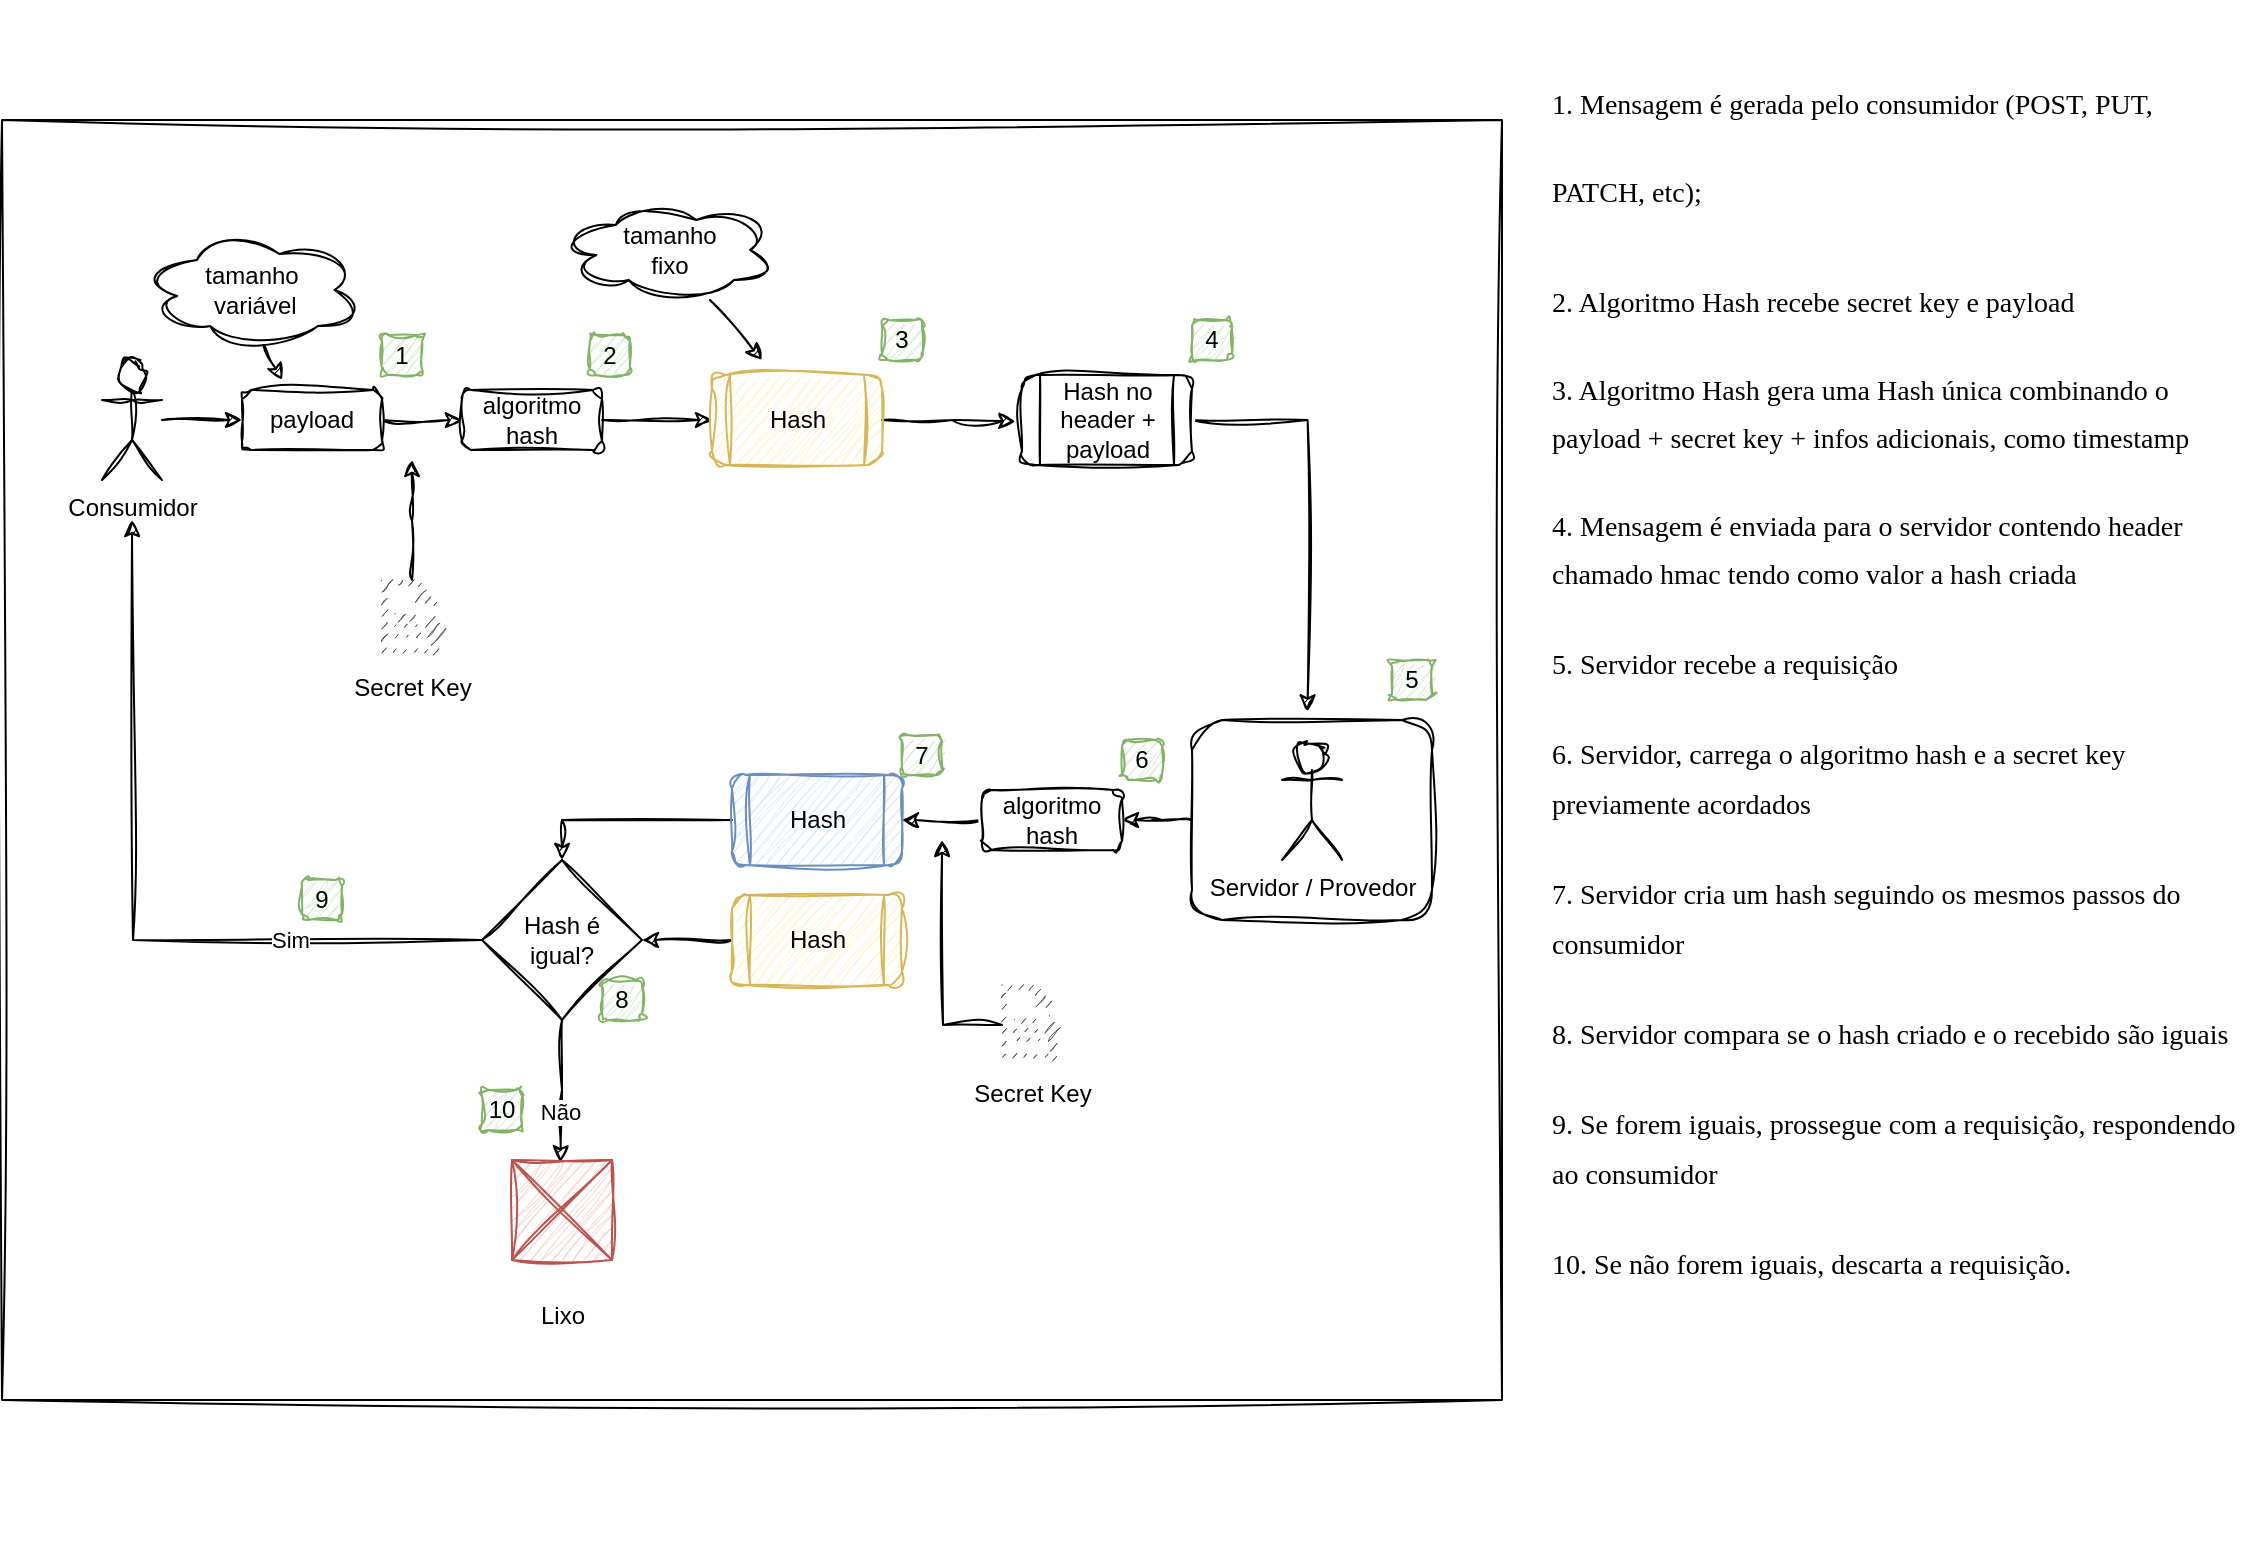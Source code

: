 <mxfile version="21.6.6" type="github">
  <diagram name="Page-1" id="LZB9dBl9Maga8fnUNB1n">
    <mxGraphModel dx="1461" dy="935" grid="1" gridSize="10" guides="1" tooltips="1" connect="1" arrows="1" fold="1" page="1" pageScale="1" pageWidth="1169" pageHeight="827" math="0" shadow="0">
      <root>
        <mxCell id="0" />
        <mxCell id="1" parent="0" />
        <mxCell id="qlPzjvzechH_z4hfrzgc-66" value="" style="whiteSpace=wrap;html=1;sketch=1;hachureGap=4;jiggle=2;curveFitting=1;fontFamily=Architects Daughter;fontSource=https%3A%2F%2Ffonts.googleapis.com%2Fcss%3Ffamily%3DArchitects%2BDaughter;fontSize=20;" vertex="1" parent="1">
          <mxGeometry x="40" y="100" width="750" height="640" as="geometry" />
        </mxCell>
        <mxCell id="qlPzjvzechH_z4hfrzgc-38" style="edgeStyle=orthogonalEdgeStyle;rounded=0;orthogonalLoop=1;jettySize=auto;html=1;entryX=1;entryY=0.5;entryDx=0;entryDy=0;sketch=1;curveFitting=1;jiggle=2;" edge="1" parent="1" source="qlPzjvzechH_z4hfrzgc-28" target="qlPzjvzechH_z4hfrzgc-36">
          <mxGeometry relative="1" as="geometry" />
        </mxCell>
        <mxCell id="qlPzjvzechH_z4hfrzgc-28" value="" style="rounded=1;whiteSpace=wrap;html=1;sketch=1;curveFitting=1;jiggle=2;" vertex="1" parent="1">
          <mxGeometry x="635" y="400" width="120" height="100" as="geometry" />
        </mxCell>
        <mxCell id="qlPzjvzechH_z4hfrzgc-8" style="edgeStyle=orthogonalEdgeStyle;rounded=0;orthogonalLoop=1;jettySize=auto;html=1;entryX=0;entryY=0.5;entryDx=0;entryDy=0;sketch=1;curveFitting=1;jiggle=2;" edge="1" parent="1" source="qlPzjvzechH_z4hfrzgc-1" target="qlPzjvzechH_z4hfrzgc-5">
          <mxGeometry relative="1" as="geometry" />
        </mxCell>
        <mxCell id="qlPzjvzechH_z4hfrzgc-1" value="Consumidor" style="shape=umlActor;verticalLabelPosition=bottom;verticalAlign=top;html=1;outlineConnect=0;sketch=1;curveFitting=1;jiggle=2;" vertex="1" parent="1">
          <mxGeometry x="90" y="220" width="30" height="60" as="geometry" />
        </mxCell>
        <mxCell id="qlPzjvzechH_z4hfrzgc-2" value="Servidor / Provedor" style="shape=umlActor;verticalLabelPosition=bottom;verticalAlign=top;html=1;outlineConnect=0;sketch=1;curveFitting=1;jiggle=2;" vertex="1" parent="1">
          <mxGeometry x="680" y="410" width="30" height="60" as="geometry" />
        </mxCell>
        <mxCell id="qlPzjvzechH_z4hfrzgc-9" style="edgeStyle=orthogonalEdgeStyle;rounded=0;orthogonalLoop=1;jettySize=auto;html=1;entryX=0;entryY=0.5;entryDx=0;entryDy=0;sketch=1;curveFitting=1;jiggle=2;" edge="1" parent="1" source="qlPzjvzechH_z4hfrzgc-5" target="qlPzjvzechH_z4hfrzgc-7">
          <mxGeometry relative="1" as="geometry" />
        </mxCell>
        <mxCell id="qlPzjvzechH_z4hfrzgc-5" value="payload" style="rounded=1;whiteSpace=wrap;html=1;sketch=1;curveFitting=1;jiggle=2;" vertex="1" parent="1">
          <mxGeometry x="160" y="235" width="70" height="30" as="geometry" />
        </mxCell>
        <mxCell id="qlPzjvzechH_z4hfrzgc-12" style="edgeStyle=orthogonalEdgeStyle;rounded=0;orthogonalLoop=1;jettySize=auto;html=1;sketch=1;curveFitting=1;jiggle=2;" edge="1" parent="1" source="qlPzjvzechH_z4hfrzgc-6">
          <mxGeometry relative="1" as="geometry">
            <mxPoint x="245" y="270" as="targetPoint" />
          </mxGeometry>
        </mxCell>
        <mxCell id="qlPzjvzechH_z4hfrzgc-6" value="Secret Key" style="pointerEvents=1;shadow=0;dashed=0;html=1;strokeColor=none;fillColor=#505050;labelPosition=center;verticalLabelPosition=bottom;verticalAlign=top;outlineConnect=0;align=center;shape=mxgraph.office.concepts.file_key;sketch=1;curveFitting=1;jiggle=2;" vertex="1" parent="1">
          <mxGeometry x="230" y="330" width="30" height="40" as="geometry" />
        </mxCell>
        <mxCell id="qlPzjvzechH_z4hfrzgc-16" value="" style="edgeStyle=orthogonalEdgeStyle;rounded=0;orthogonalLoop=1;jettySize=auto;html=1;sketch=1;curveFitting=1;jiggle=2;" edge="1" parent="1" source="qlPzjvzechH_z4hfrzgc-7" target="qlPzjvzechH_z4hfrzgc-15">
          <mxGeometry relative="1" as="geometry" />
        </mxCell>
        <mxCell id="qlPzjvzechH_z4hfrzgc-7" value="algoritmo hash" style="rounded=1;whiteSpace=wrap;html=1;sketch=1;curveFitting=1;jiggle=2;" vertex="1" parent="1">
          <mxGeometry x="270" y="235" width="70" height="30" as="geometry" />
        </mxCell>
        <mxCell id="qlPzjvzechH_z4hfrzgc-13" value="" style="endArrow=classic;html=1;rounded=0;exitX=0.55;exitY=0.95;exitDx=0;exitDy=0;exitPerimeter=0;sketch=1;curveFitting=1;jiggle=2;" edge="1" parent="1" source="qlPzjvzechH_z4hfrzgc-22">
          <mxGeometry width="50" height="50" relative="1" as="geometry">
            <mxPoint x="120" y="160" as="sourcePoint" />
            <mxPoint x="180" y="230" as="targetPoint" />
          </mxGeometry>
        </mxCell>
        <mxCell id="qlPzjvzechH_z4hfrzgc-20" value="" style="edgeStyle=orthogonalEdgeStyle;rounded=0;orthogonalLoop=1;jettySize=auto;html=1;entryX=-0.039;entryY=0.513;entryDx=0;entryDy=0;entryPerimeter=0;sketch=1;curveFitting=1;jiggle=2;" edge="1" parent="1" source="qlPzjvzechH_z4hfrzgc-15" target="qlPzjvzechH_z4hfrzgc-21">
          <mxGeometry relative="1" as="geometry">
            <mxPoint x="542.5" y="250" as="targetPoint" />
          </mxGeometry>
        </mxCell>
        <mxCell id="qlPzjvzechH_z4hfrzgc-15" value="Hash" style="shape=process;whiteSpace=wrap;html=1;backgroundOutline=1;rounded=1;fillColor=#fff2cc;strokeColor=#d6b656;sketch=1;curveFitting=1;jiggle=2;" vertex="1" parent="1">
          <mxGeometry x="395" y="227.5" width="85" height="45" as="geometry" />
        </mxCell>
        <mxCell id="qlPzjvzechH_z4hfrzgc-17" value="" style="endArrow=classic;html=1;rounded=0;exitX=0.688;exitY=1;exitDx=0;exitDy=0;exitPerimeter=0;sketch=1;curveFitting=1;jiggle=2;" edge="1" parent="1" source="qlPzjvzechH_z4hfrzgc-23">
          <mxGeometry width="50" height="50" relative="1" as="geometry">
            <mxPoint x="307.5" y="165" as="sourcePoint" />
            <mxPoint x="420" y="220" as="targetPoint" />
          </mxGeometry>
        </mxCell>
        <mxCell id="qlPzjvzechH_z4hfrzgc-29" style="edgeStyle=orthogonalEdgeStyle;rounded=0;orthogonalLoop=1;jettySize=auto;html=1;entryX=0.482;entryY=-0.043;entryDx=0;entryDy=0;entryPerimeter=0;sketch=1;curveFitting=1;jiggle=2;" edge="1" parent="1" source="qlPzjvzechH_z4hfrzgc-21" target="qlPzjvzechH_z4hfrzgc-28">
          <mxGeometry relative="1" as="geometry">
            <Array as="points">
              <mxPoint x="693" y="250" />
            </Array>
          </mxGeometry>
        </mxCell>
        <mxCell id="qlPzjvzechH_z4hfrzgc-21" value="Hash no header + payload" style="shape=process;whiteSpace=wrap;html=1;backgroundOutline=1;rounded=1;sketch=1;curveFitting=1;jiggle=2;" vertex="1" parent="1">
          <mxGeometry x="550" y="227.5" width="85" height="45" as="geometry" />
        </mxCell>
        <mxCell id="qlPzjvzechH_z4hfrzgc-22" value="tamanho&lt;br&gt;&amp;nbsp;variável" style="ellipse;shape=cloud;whiteSpace=wrap;html=1;sketch=1;curveFitting=1;jiggle=2;" vertex="1" parent="1">
          <mxGeometry x="110" y="155" width="110" height="60" as="geometry" />
        </mxCell>
        <mxCell id="qlPzjvzechH_z4hfrzgc-23" value="tamanho &lt;br&gt;fixo" style="ellipse;shape=cloud;whiteSpace=wrap;html=1;sketch=1;curveFitting=1;jiggle=2;" vertex="1" parent="1">
          <mxGeometry x="320" y="140" width="107.5" height="50" as="geometry" />
        </mxCell>
        <mxCell id="qlPzjvzechH_z4hfrzgc-31" value="2" style="rounded=1;whiteSpace=wrap;html=1;fillColor=#d5e8d4;strokeColor=#82b366;sketch=1;curveFitting=1;jiggle=2;" vertex="1" parent="1">
          <mxGeometry x="334" y="207.5" width="20" height="20" as="geometry" />
        </mxCell>
        <mxCell id="qlPzjvzechH_z4hfrzgc-32" value="1" style="rounded=1;whiteSpace=wrap;html=1;fillColor=#d5e8d4;strokeColor=#82b366;sketch=1;curveFitting=1;jiggle=2;" vertex="1" parent="1">
          <mxGeometry x="230" y="207.5" width="20" height="20" as="geometry" />
        </mxCell>
        <mxCell id="qlPzjvzechH_z4hfrzgc-33" value="3" style="rounded=1;whiteSpace=wrap;html=1;fillColor=#d5e8d4;strokeColor=#82b366;sketch=1;curveFitting=1;jiggle=2;" vertex="1" parent="1">
          <mxGeometry x="480" y="200" width="20" height="20" as="geometry" />
        </mxCell>
        <mxCell id="qlPzjvzechH_z4hfrzgc-34" value="4" style="rounded=1;whiteSpace=wrap;html=1;fillColor=#d5e8d4;strokeColor=#82b366;sketch=1;curveFitting=1;jiggle=2;" vertex="1" parent="1">
          <mxGeometry x="635" y="200" width="20" height="20" as="geometry" />
        </mxCell>
        <mxCell id="qlPzjvzechH_z4hfrzgc-35" value="5" style="rounded=1;whiteSpace=wrap;html=1;fillColor=#d5e8d4;strokeColor=#82b366;sketch=1;curveFitting=1;jiggle=2;" vertex="1" parent="1">
          <mxGeometry x="735" y="370" width="20" height="20" as="geometry" />
        </mxCell>
        <mxCell id="qlPzjvzechH_z4hfrzgc-41" style="edgeStyle=orthogonalEdgeStyle;rounded=0;orthogonalLoop=1;jettySize=auto;html=1;entryX=1;entryY=0.5;entryDx=0;entryDy=0;sketch=1;curveFitting=1;jiggle=2;" edge="1" parent="1" source="qlPzjvzechH_z4hfrzgc-36" target="qlPzjvzechH_z4hfrzgc-40">
          <mxGeometry relative="1" as="geometry">
            <mxPoint x="510" y="450" as="targetPoint" />
          </mxGeometry>
        </mxCell>
        <mxCell id="qlPzjvzechH_z4hfrzgc-36" value="algoritmo hash" style="rounded=1;whiteSpace=wrap;html=1;sketch=1;curveFitting=1;jiggle=2;" vertex="1" parent="1">
          <mxGeometry x="530" y="435" width="70" height="30" as="geometry" />
        </mxCell>
        <mxCell id="qlPzjvzechH_z4hfrzgc-39" value="6" style="rounded=1;whiteSpace=wrap;html=1;fillColor=#d5e8d4;strokeColor=#82b366;sketch=1;curveFitting=1;jiggle=2;" vertex="1" parent="1">
          <mxGeometry x="600" y="410" width="20" height="20" as="geometry" />
        </mxCell>
        <mxCell id="qlPzjvzechH_z4hfrzgc-47" style="edgeStyle=orthogonalEdgeStyle;rounded=0;orthogonalLoop=1;jettySize=auto;html=1;entryX=0.5;entryY=0;entryDx=0;entryDy=0;sketch=1;curveFitting=1;jiggle=2;" edge="1" parent="1" source="qlPzjvzechH_z4hfrzgc-40" target="qlPzjvzechH_z4hfrzgc-46">
          <mxGeometry relative="1" as="geometry" />
        </mxCell>
        <mxCell id="qlPzjvzechH_z4hfrzgc-40" value="Hash" style="shape=process;whiteSpace=wrap;html=1;backgroundOutline=1;rounded=1;fillColor=#dae8fc;strokeColor=#6c8ebf;sketch=1;curveFitting=1;jiggle=2;" vertex="1" parent="1">
          <mxGeometry x="405" y="427.5" width="85" height="45" as="geometry" />
        </mxCell>
        <mxCell id="qlPzjvzechH_z4hfrzgc-42" value="7" style="rounded=1;whiteSpace=wrap;html=1;fillColor=#d5e8d4;strokeColor=#82b366;sketch=1;curveFitting=1;jiggle=2;" vertex="1" parent="1">
          <mxGeometry x="490" y="407.5" width="20" height="20" as="geometry" />
        </mxCell>
        <mxCell id="qlPzjvzechH_z4hfrzgc-51" style="edgeStyle=orthogonalEdgeStyle;rounded=0;orthogonalLoop=1;jettySize=auto;html=1;entryX=1;entryY=0.5;entryDx=0;entryDy=0;sketch=1;curveFitting=1;jiggle=2;" edge="1" parent="1" source="qlPzjvzechH_z4hfrzgc-43" target="qlPzjvzechH_z4hfrzgc-46">
          <mxGeometry relative="1" as="geometry">
            <Array as="points">
              <mxPoint x="440" y="510" />
            </Array>
          </mxGeometry>
        </mxCell>
        <mxCell id="qlPzjvzechH_z4hfrzgc-43" value="Hash" style="shape=process;whiteSpace=wrap;html=1;backgroundOutline=1;rounded=1;fillColor=#fff2cc;strokeColor=#d6b656;sketch=1;curveFitting=1;jiggle=2;" vertex="1" parent="1">
          <mxGeometry x="405" y="487.5" width="85" height="45" as="geometry" />
        </mxCell>
        <mxCell id="qlPzjvzechH_z4hfrzgc-52" style="edgeStyle=orthogonalEdgeStyle;rounded=0;orthogonalLoop=1;jettySize=auto;html=1;sketch=1;curveFitting=1;jiggle=2;" edge="1" parent="1" source="qlPzjvzechH_z4hfrzgc-46">
          <mxGeometry relative="1" as="geometry">
            <mxPoint x="105" y="300" as="targetPoint" />
          </mxGeometry>
        </mxCell>
        <mxCell id="qlPzjvzechH_z4hfrzgc-53" value="Sim" style="edgeLabel;html=1;align=center;verticalAlign=middle;resizable=0;points=[];sketch=1;curveFitting=1;jiggle=2;" vertex="1" connectable="0" parent="qlPzjvzechH_z4hfrzgc-52">
          <mxGeometry x="-0.501" relative="1" as="geometry">
            <mxPoint as="offset" />
          </mxGeometry>
        </mxCell>
        <mxCell id="qlPzjvzechH_z4hfrzgc-56" style="edgeStyle=orthogonalEdgeStyle;rounded=0;orthogonalLoop=1;jettySize=auto;html=1;entryX=0.483;entryY=0.023;entryDx=0;entryDy=0;entryPerimeter=0;sketch=1;curveFitting=1;jiggle=2;" edge="1" parent="1" source="qlPzjvzechH_z4hfrzgc-46" target="qlPzjvzechH_z4hfrzgc-55">
          <mxGeometry relative="1" as="geometry" />
        </mxCell>
        <mxCell id="qlPzjvzechH_z4hfrzgc-58" value="Não" style="edgeLabel;html=1;align=center;verticalAlign=middle;resizable=0;points=[];sketch=1;curveFitting=1;jiggle=2;" vertex="1" connectable="0" parent="qlPzjvzechH_z4hfrzgc-56">
          <mxGeometry x="0.306" relative="1" as="geometry">
            <mxPoint as="offset" />
          </mxGeometry>
        </mxCell>
        <mxCell id="qlPzjvzechH_z4hfrzgc-46" value="Hash é &lt;br&gt;igual?" style="rhombus;whiteSpace=wrap;html=1;sketch=1;curveFitting=1;jiggle=2;" vertex="1" parent="1">
          <mxGeometry x="280" y="470" width="80" height="80" as="geometry" />
        </mxCell>
        <mxCell id="qlPzjvzechH_z4hfrzgc-44" value="8" style="rounded=1;whiteSpace=wrap;html=1;fillColor=#d5e8d4;strokeColor=#82b366;sketch=1;curveFitting=1;jiggle=2;" vertex="1" parent="1">
          <mxGeometry x="340" y="530" width="20" height="20" as="geometry" />
        </mxCell>
        <mxCell id="qlPzjvzechH_z4hfrzgc-54" value="9" style="rounded=1;whiteSpace=wrap;html=1;fillColor=#d5e8d4;strokeColor=#82b366;sketch=1;curveFitting=1;jiggle=2;" vertex="1" parent="1">
          <mxGeometry x="190" y="480" width="20" height="20" as="geometry" />
        </mxCell>
        <mxCell id="qlPzjvzechH_z4hfrzgc-55" value="&lt;br&gt;Lixo" style="verticalLabelPosition=bottom;shadow=0;dashed=0;align=center;html=1;verticalAlign=top;strokeWidth=1;shape=mxgraph.mockup.graphics.simpleIcon;strokeColor=#b85450;fillColor=#f8cecc;sketch=1;curveFitting=1;jiggle=2;" vertex="1" parent="1">
          <mxGeometry x="295" y="620" width="50" height="50" as="geometry" />
        </mxCell>
        <mxCell id="qlPzjvzechH_z4hfrzgc-57" value="10" style="rounded=1;whiteSpace=wrap;html=1;fillColor=#d5e8d4;strokeColor=#82b366;sketch=1;curveFitting=1;jiggle=2;" vertex="1" parent="1">
          <mxGeometry x="280" y="585" width="20" height="20" as="geometry" />
        </mxCell>
        <mxCell id="qlPzjvzechH_z4hfrzgc-62" value="&lt;h1 style=&quot;font-size: 37px;&quot;&gt;&lt;span style=&quot;font-family: Verdana; font-size: 14px; font-weight: normal;&quot;&gt;1. Mensagem é gerada pelo consumidor (POST, PUT, PATCH, etc);&lt;/span&gt;&lt;br&gt;&lt;/h1&gt;&lt;p&gt;&lt;font face=&quot;Verdana&quot; style=&quot;font-size: 14px;&quot;&gt;2. Algoritmo Hash recebe secret key e payload&lt;/font&gt;&lt;/p&gt;&lt;p&gt;&lt;font face=&quot;Verdana&quot; style=&quot;font-size: 14px;&quot;&gt;3. Algoritmo Hash gera uma Hash única combinando o payload + secret key + infos adicionais, como timestamp&lt;/font&gt;&lt;/p&gt;&lt;p&gt;&lt;font face=&quot;Verdana&quot; style=&quot;font-size: 14px;&quot;&gt;4. Mensagem é enviada para o servidor contendo header chamado hmac tendo como valor a hash criada&lt;/font&gt;&lt;/p&gt;&lt;p&gt;&lt;font face=&quot;Verdana&quot;&gt;&lt;span style=&quot;font-size: 14px;&quot;&gt;5. Servidor recebe a requisição&lt;/span&gt;&lt;/font&gt;&lt;/p&gt;&lt;p&gt;&lt;font face=&quot;Verdana&quot;&gt;&lt;span style=&quot;font-size: 14px;&quot;&gt;6. Servidor, carrega o algoritmo hash e a secret key previamente acordados&lt;/span&gt;&lt;/font&gt;&lt;/p&gt;&lt;p&gt;&lt;font face=&quot;Verdana&quot;&gt;&lt;span style=&quot;font-size: 14px;&quot;&gt;7. Servidor cria um hash seguindo os mesmos passos do consumidor&lt;/span&gt;&lt;/font&gt;&lt;/p&gt;&lt;p&gt;&lt;font face=&quot;Verdana&quot;&gt;&lt;span style=&quot;font-size: 14px;&quot;&gt;8. Servidor compara se o hash criado e o recebido são iguais&lt;/span&gt;&lt;/font&gt;&lt;/p&gt;&lt;p&gt;&lt;font face=&quot;Verdana&quot;&gt;&lt;span style=&quot;font-size: 14px;&quot;&gt;9. Se forem iguais, prossegue com a requisição, respondendo ao consumidor&lt;/span&gt;&lt;/font&gt;&lt;/p&gt;&lt;p&gt;&lt;font face=&quot;Verdana&quot;&gt;&lt;span style=&quot;font-size: 14px;&quot;&gt;10. Se não forem iguais, descarta a requisição.&lt;/span&gt;&lt;/font&gt;&lt;/p&gt;" style="text;html=1;strokeColor=none;fillColor=none;spacing=5;spacingTop=-20;whiteSpace=wrap;overflow=hidden;rounded=0;fontSize=20;fontFamily=Architects Daughter;" vertex="1" parent="1">
          <mxGeometry x="810" y="50" width="350" height="760" as="geometry" />
        </mxCell>
        <mxCell id="qlPzjvzechH_z4hfrzgc-64" style="edgeStyle=orthogonalEdgeStyle;rounded=0;orthogonalLoop=1;jettySize=auto;html=1;sketch=1;curveFitting=1;jiggle=2;" edge="1" parent="1" source="qlPzjvzechH_z4hfrzgc-65">
          <mxGeometry relative="1" as="geometry">
            <mxPoint x="510" y="460" as="targetPoint" />
          </mxGeometry>
        </mxCell>
        <mxCell id="qlPzjvzechH_z4hfrzgc-65" value="Secret Key" style="pointerEvents=1;shadow=0;dashed=0;html=1;strokeColor=none;fillColor=#505050;labelPosition=center;verticalLabelPosition=bottom;verticalAlign=top;outlineConnect=0;align=center;shape=mxgraph.office.concepts.file_key;sketch=1;curveFitting=1;jiggle=2;" vertex="1" parent="1">
          <mxGeometry x="540" y="532.5" width="30" height="40" as="geometry" />
        </mxCell>
      </root>
    </mxGraphModel>
  </diagram>
</mxfile>
